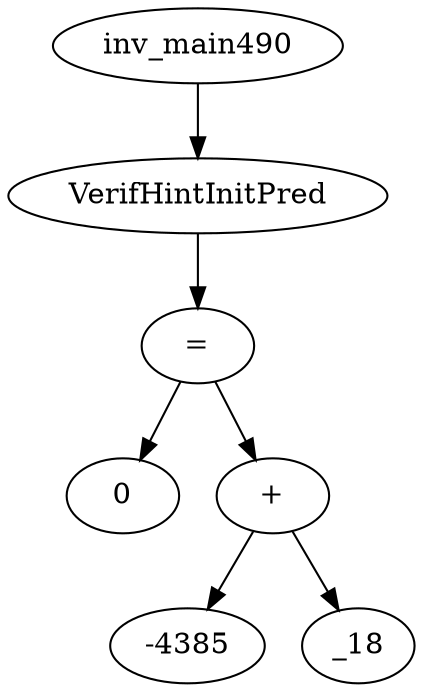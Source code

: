 digraph dag {
0 [label="inv_main490"];
1 [label="VerifHintInitPred"];
2 [label="="];
3 [label="0"];
4 [label="+"];
5 [label="-4385"];
6 [label="_18"];
0->1
1->2
2->4
2 -> 3
4->6
4 -> 5
}

